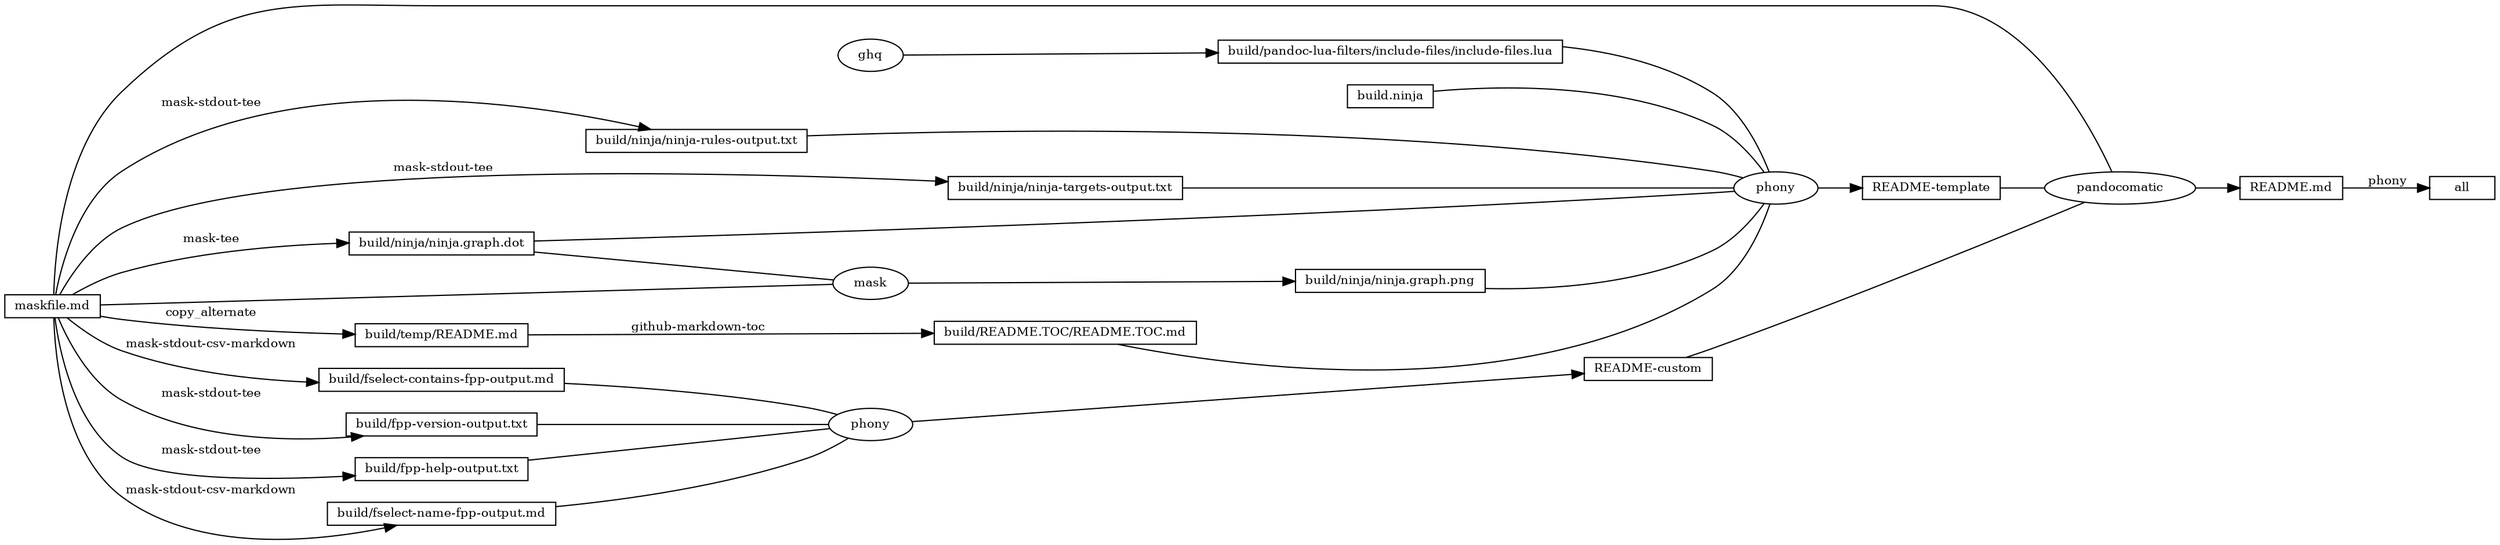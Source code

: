 digraph ninja {
rankdir="LR"
node [fontsize=10, shape=box, height=0.25]
edge [fontsize=10]
"0x7fb295d06d10" [label="all"]
"0x7fb295d06e90" -> "0x7fb295d06d10" [label=" phony"]
"0x7fb295d06e90" [label="README.md"]
"0x7fb295e05d90" [label="pandocomatic", shape=ellipse]
"0x7fb295e05d90" -> "0x7fb295d06e90"
"0x7fb295e04600" -> "0x7fb295e05d90" [arrowhead=none]
"0x7fb295e04fd0" -> "0x7fb295e05d90" [arrowhead=none]
"0x7fb295e05cf0" -> "0x7fb295e05d90" [arrowhead=none]
"0x7fb295e04600" [label="maskfile.md"]
"0x7fb295e04fd0" [label="README-template"]
"0x7fb295e05070" [label="phony", shape=ellipse]
"0x7fb295e05070" -> "0x7fb295e04fd0"
"0x7fb295e042a0" -> "0x7fb295e05070" [arrowhead=none]
"0x7fb295e053b0" -> "0x7fb295e05070" [arrowhead=none]
"0x7fb295e04540" -> "0x7fb295e05070" [arrowhead=none]
"0x7fb295e047c0" -> "0x7fb295e05070" [arrowhead=none]
"0x7fb295e04a20" -> "0x7fb295e05070" [arrowhead=none]
"0x7fb295e04c70" -> "0x7fb295e05070" [arrowhead=none]
"0x7fb295e04f20" -> "0x7fb295e05070" [arrowhead=none]
"0x7fb295e042a0" [label="build/pandoc-lua-filters/include-files/include-files.lua"]
"0x7fb295e04230" [label="ghq", shape=ellipse]
"0x7fb295e04230" -> "0x7fb295e042a0"
"0x7fb295e053b0" [label="build.ninja"]
"0x7fb295e04540" [label="build/ninja/ninja-rules-output.txt"]
"0x7fb295e04600" -> "0x7fb295e04540" [label=" mask-stdout-tee"]
"0x7fb295e047c0" [label="build/ninja/ninja-targets-output.txt"]
"0x7fb295e04600" -> "0x7fb295e047c0" [label=" mask-stdout-tee"]
"0x7fb295e04a20" [label="build/ninja/ninja.graph.dot"]
"0x7fb295e04600" -> "0x7fb295e04a20" [label=" mask-tee"]
"0x7fb295e04c70" [label="build/ninja/ninja.graph.png"]
"0x7fb295e04bd0" [label="mask", shape=ellipse]
"0x7fb295e04bd0" -> "0x7fb295e04c70"
"0x7fb295e04600" -> "0x7fb295e04bd0" [arrowhead=none]
"0x7fb295e04a20" -> "0x7fb295e04bd0" [arrowhead=none]
"0x7fb295e04f20" [label="build/README.TOC/README.TOC.md"]
"0x7fb295e04dc0" -> "0x7fb295e04f20" [label=" github-markdown-toc"]
"0x7fb295e04dc0" [label="build/temp/README.md"]
"0x7fb295e04600" -> "0x7fb295e04dc0" [label=" copy_alternate"]
"0x7fb295e05cf0" [label="README-custom"]
"0x7fb295e05b50" [label="phony", shape=ellipse]
"0x7fb295e05b50" -> "0x7fb295e05cf0"
"0x7fb295e05250" -> "0x7fb295e05b50" [arrowhead=none]
"0x7fb295e056b0" -> "0x7fb295e05b50" [arrowhead=none]
"0x7fb295e05870" -> "0x7fb295e05b50" [arrowhead=none]
"0x7fb295e05a20" -> "0x7fb295e05b50" [arrowhead=none]
"0x7fb295e05250" [label="build/fselect-name-fpp-output.md"]
"0x7fb295e04600" -> "0x7fb295e05250" [label=" mask-stdout-csv-markdown"]
"0x7fb295e056b0" [label="build/fselect-contains-fpp-output.md"]
"0x7fb295e04600" -> "0x7fb295e056b0" [label=" mask-stdout-csv-markdown"]
"0x7fb295e05870" [label="build/fpp-version-output.txt"]
"0x7fb295e04600" -> "0x7fb295e05870" [label=" mask-stdout-tee"]
"0x7fb295e05a20" [label="build/fpp-help-output.txt"]
"0x7fb295e04600" -> "0x7fb295e05a20" [label=" mask-stdout-tee"]
}
